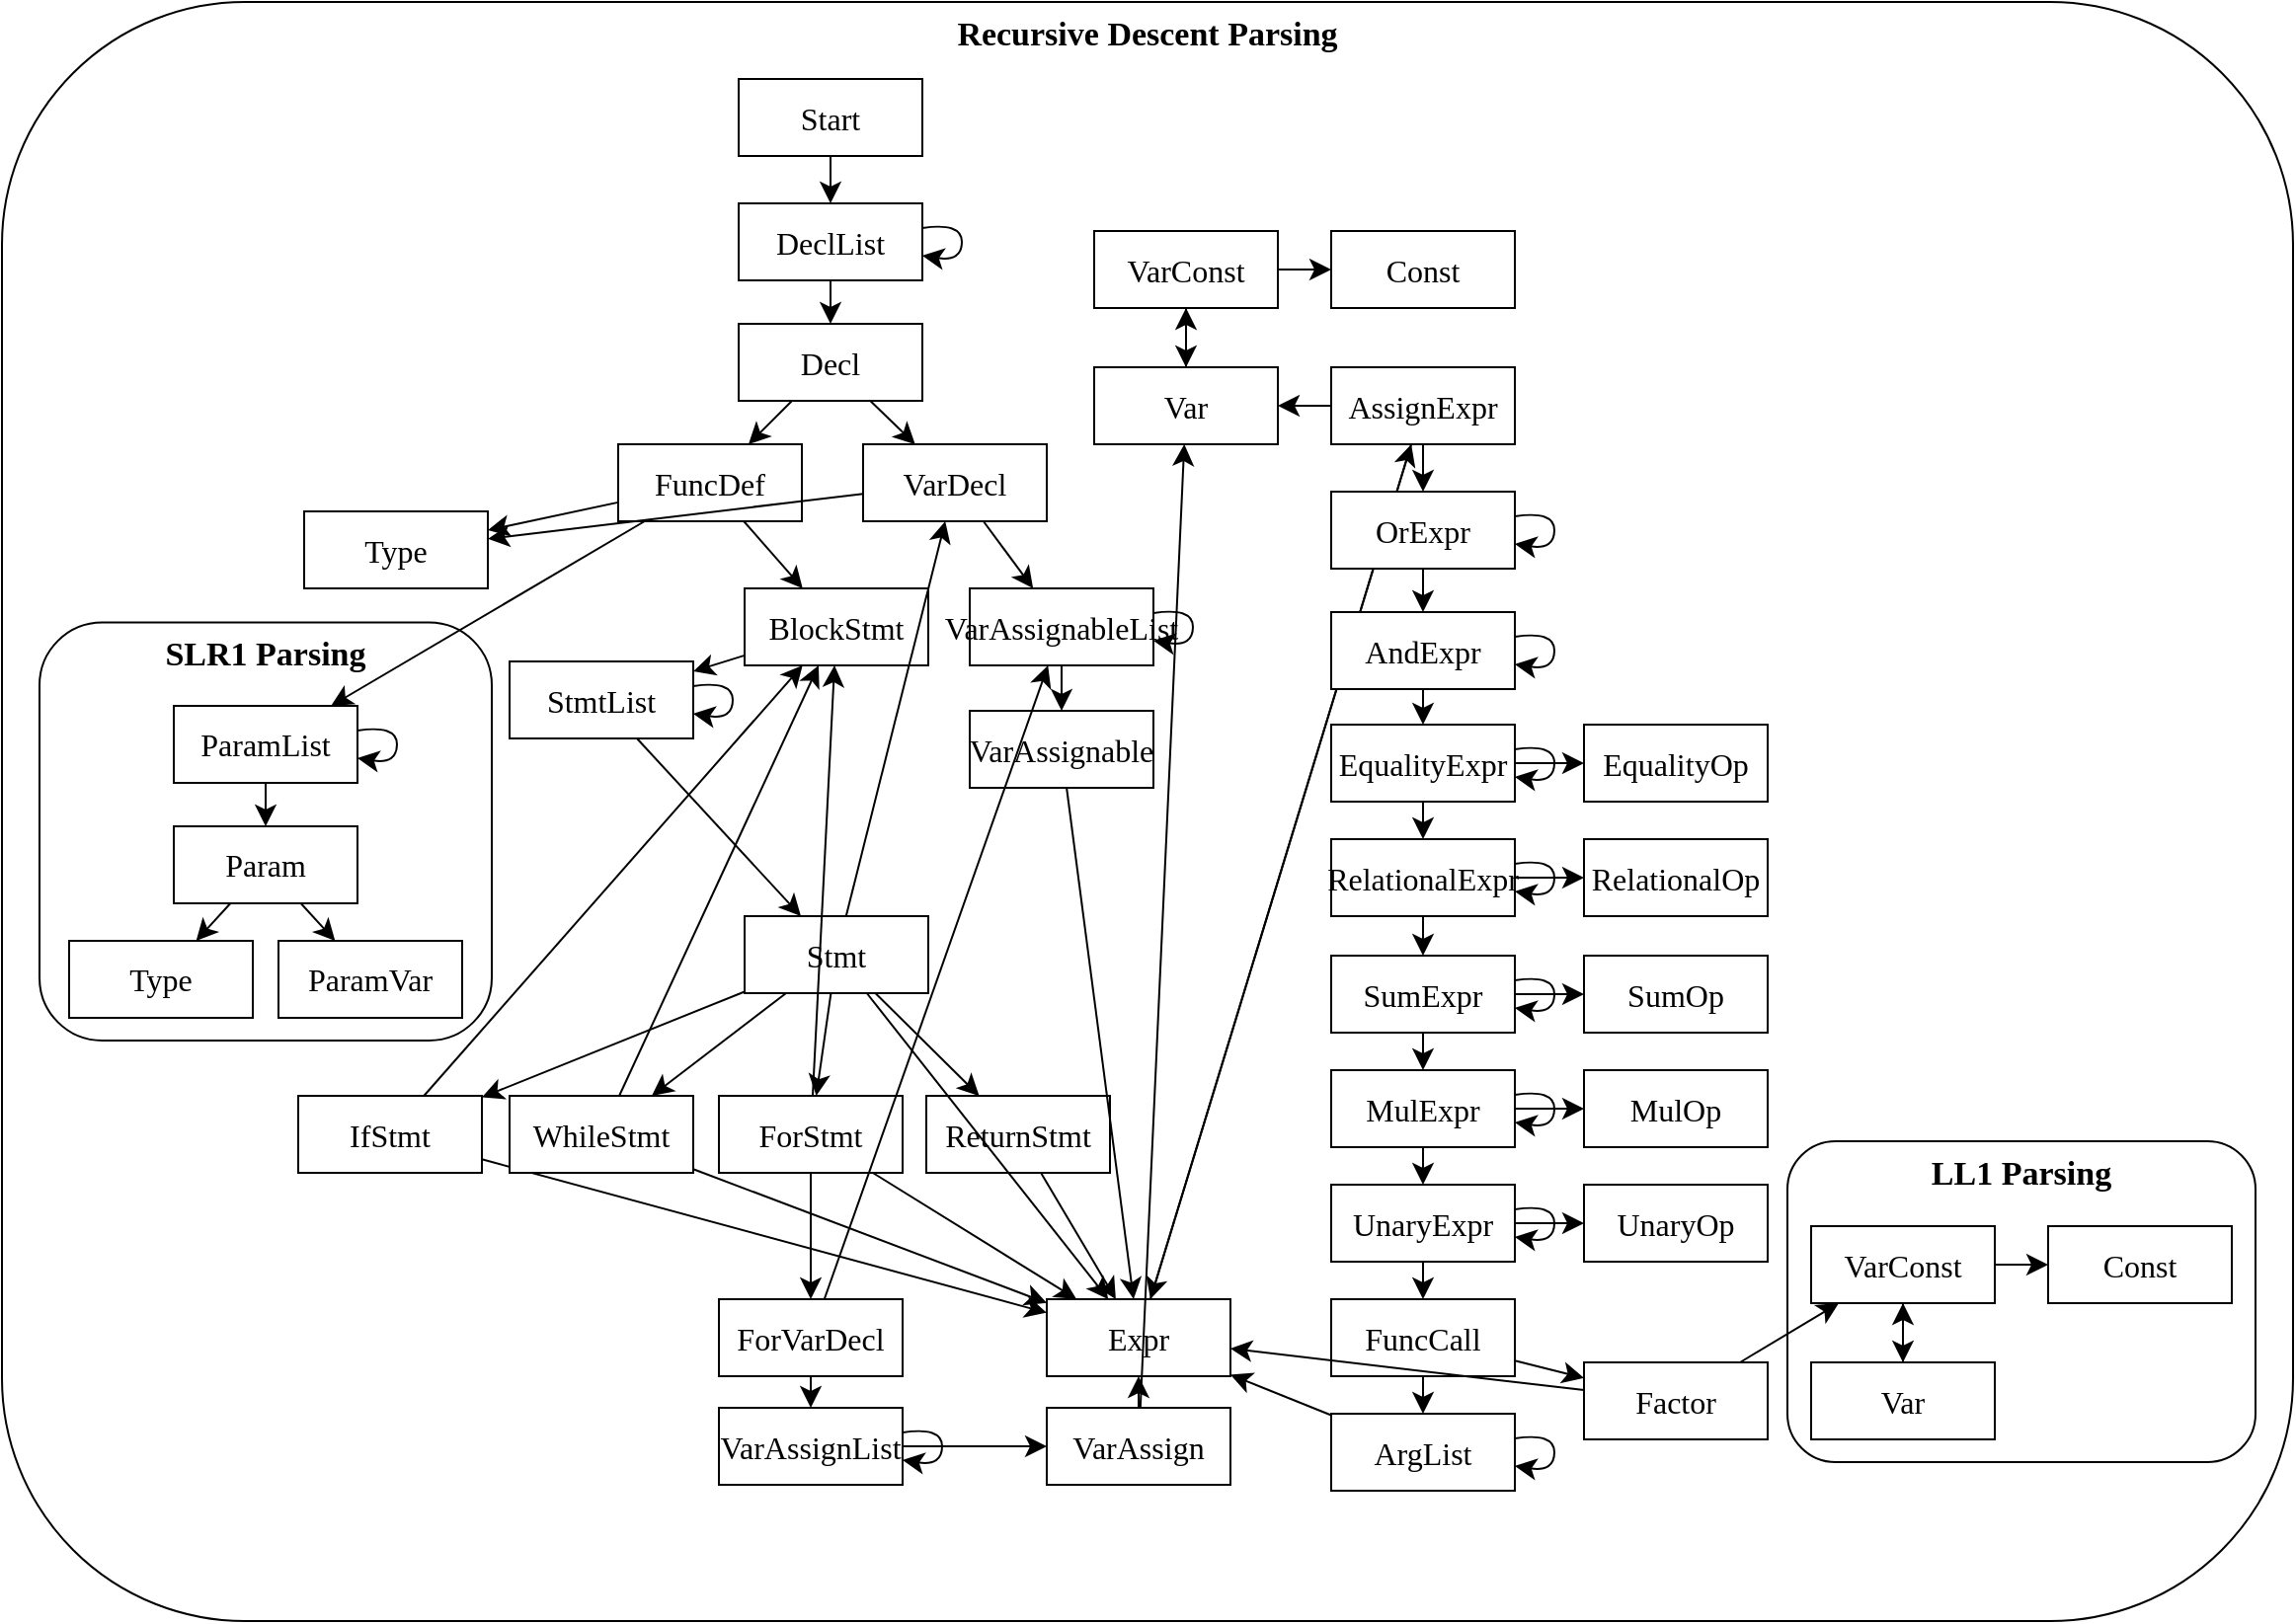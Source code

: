 <mxfile version="24.6.4" type="device">
  <diagram name="Page-1" id="r8ONKWHkrtWNc4QlR6nH">
    <mxGraphModel dx="1558" dy="1491" grid="0" gridSize="10" guides="1" tooltips="1" connect="1" arrows="1" fold="1" page="0" pageScale="1" pageWidth="850" pageHeight="1100" math="0" shadow="0">
      <root>
        <mxCell id="0" />
        <mxCell id="1" parent="0" />
        <mxCell id="w5l_E4ofcmc2DZOHcwnd-117" value="Recursive Descent Parsing" style="rounded=1;whiteSpace=wrap;html=1;fillColor=none;fontFamily=Garamond;verticalAlign=top;fontSize=17;fontStyle=1" parent="1" vertex="1">
          <mxGeometry x="-8" y="221" width="1160" height="820" as="geometry" />
        </mxCell>
        <mxCell id="w5l_E4ofcmc2DZOHcwnd-115" value="SLR1 Parsing" style="rounded=1;whiteSpace=wrap;html=1;fillColor=none;fontFamily=Garamond;verticalAlign=top;fontSize=17;fontStyle=1" parent="1" vertex="1">
          <mxGeometry x="11" y="535.25" width="229" height="211.75" as="geometry" />
        </mxCell>
        <mxCell id="w5l_E4ofcmc2DZOHcwnd-114" value="LL1 Parsing" style="rounded=1;whiteSpace=wrap;html=1;fillColor=none;fontFamily=Garamond;verticalAlign=top;fontSize=17;fontStyle=1" parent="1" vertex="1">
          <mxGeometry x="896" y="798" width="237" height="162.5" as="geometry" />
        </mxCell>
        <mxCell id="w5l_E4ofcmc2DZOHcwnd-4" style="edgeStyle=none;curved=1;rounded=0;orthogonalLoop=1;jettySize=auto;html=1;fontSize=12;startSize=8;endSize=8;" parent="1" source="w5l_E4ofcmc2DZOHcwnd-1" target="w5l_E4ofcmc2DZOHcwnd-2" edge="1">
          <mxGeometry relative="1" as="geometry" />
        </mxCell>
        <mxCell id="w5l_E4ofcmc2DZOHcwnd-1" value="Start" style="rounded=0;whiteSpace=wrap;html=1;fontFamily=Garamond;fontSize=16;" parent="1" vertex="1">
          <mxGeometry x="365" y="260" width="93" height="39" as="geometry" />
        </mxCell>
        <mxCell id="w5l_E4ofcmc2DZOHcwnd-5" style="edgeStyle=none;curved=1;rounded=0;orthogonalLoop=1;jettySize=auto;html=1;fontSize=12;startSize=8;endSize=8;" parent="1" source="w5l_E4ofcmc2DZOHcwnd-2" target="w5l_E4ofcmc2DZOHcwnd-3" edge="1">
          <mxGeometry relative="1" as="geometry" />
        </mxCell>
        <mxCell id="w5l_E4ofcmc2DZOHcwnd-2" value="DeclList" style="rounded=0;whiteSpace=wrap;html=1;fontFamily=Garamond;fontSize=16;" parent="1" vertex="1">
          <mxGeometry x="365" y="323" width="93" height="39" as="geometry" />
        </mxCell>
        <mxCell id="w5l_E4ofcmc2DZOHcwnd-9" style="edgeStyle=none;curved=1;rounded=0;orthogonalLoop=1;jettySize=auto;html=1;fontSize=12;startSize=8;endSize=8;" parent="1" source="w5l_E4ofcmc2DZOHcwnd-3" target="w5l_E4ofcmc2DZOHcwnd-7" edge="1">
          <mxGeometry relative="1" as="geometry" />
        </mxCell>
        <mxCell id="w5l_E4ofcmc2DZOHcwnd-10" style="edgeStyle=none;curved=1;rounded=0;orthogonalLoop=1;jettySize=auto;html=1;fontSize=12;startSize=8;endSize=8;" parent="1" source="w5l_E4ofcmc2DZOHcwnd-3" target="w5l_E4ofcmc2DZOHcwnd-8" edge="1">
          <mxGeometry relative="1" as="geometry" />
        </mxCell>
        <mxCell id="w5l_E4ofcmc2DZOHcwnd-3" value="Decl" style="rounded=0;whiteSpace=wrap;html=1;fontFamily=Garamond;fontSize=16;" parent="1" vertex="1">
          <mxGeometry x="365" y="384" width="93" height="39" as="geometry" />
        </mxCell>
        <mxCell id="w5l_E4ofcmc2DZOHcwnd-6" style="edgeStyle=none;curved=1;rounded=0;orthogonalLoop=1;jettySize=auto;html=1;fontSize=12;startSize=8;endSize=8;" parent="1" source="w5l_E4ofcmc2DZOHcwnd-2" target="w5l_E4ofcmc2DZOHcwnd-2" edge="1">
          <mxGeometry relative="1" as="geometry" />
        </mxCell>
        <mxCell id="w5l_E4ofcmc2DZOHcwnd-13" style="edgeStyle=none;curved=1;rounded=0;orthogonalLoop=1;jettySize=auto;html=1;fontSize=12;startSize=8;endSize=8;" parent="1" source="w5l_E4ofcmc2DZOHcwnd-7" target="w5l_E4ofcmc2DZOHcwnd-11" edge="1">
          <mxGeometry relative="1" as="geometry" />
        </mxCell>
        <mxCell id="w5l_E4ofcmc2DZOHcwnd-14" style="edgeStyle=none;curved=1;rounded=0;orthogonalLoop=1;jettySize=auto;html=1;fontSize=12;startSize=8;endSize=8;" parent="1" source="w5l_E4ofcmc2DZOHcwnd-7" target="w5l_E4ofcmc2DZOHcwnd-12" edge="1">
          <mxGeometry relative="1" as="geometry" />
        </mxCell>
        <mxCell id="w5l_E4ofcmc2DZOHcwnd-17" style="edgeStyle=none;curved=1;rounded=0;orthogonalLoop=1;jettySize=auto;html=1;fontSize=12;startSize=8;endSize=8;" parent="1" source="w5l_E4ofcmc2DZOHcwnd-7" target="w5l_E4ofcmc2DZOHcwnd-16" edge="1">
          <mxGeometry relative="1" as="geometry" />
        </mxCell>
        <mxCell id="w5l_E4ofcmc2DZOHcwnd-7" value="FuncDef" style="rounded=0;whiteSpace=wrap;html=1;fontFamily=Garamond;fontSize=16;" parent="1" vertex="1">
          <mxGeometry x="304" y="445" width="93" height="39" as="geometry" />
        </mxCell>
        <mxCell id="w5l_E4ofcmc2DZOHcwnd-28" style="edgeStyle=none;curved=1;rounded=0;orthogonalLoop=1;jettySize=auto;html=1;fontSize=12;startSize=8;endSize=8;" parent="1" source="w5l_E4ofcmc2DZOHcwnd-8" target="w5l_E4ofcmc2DZOHcwnd-11" edge="1">
          <mxGeometry relative="1" as="geometry" />
        </mxCell>
        <mxCell id="w5l_E4ofcmc2DZOHcwnd-30" style="edgeStyle=none;curved=1;rounded=0;orthogonalLoop=1;jettySize=auto;html=1;fontSize=12;startSize=8;endSize=8;" parent="1" source="w5l_E4ofcmc2DZOHcwnd-8" target="w5l_E4ofcmc2DZOHcwnd-29" edge="1">
          <mxGeometry relative="1" as="geometry" />
        </mxCell>
        <mxCell id="w5l_E4ofcmc2DZOHcwnd-8" value="VarDecl" style="rounded=0;whiteSpace=wrap;html=1;fontFamily=Garamond;fontSize=16;" parent="1" vertex="1">
          <mxGeometry x="428" y="445" width="93" height="39" as="geometry" />
        </mxCell>
        <mxCell id="w5l_E4ofcmc2DZOHcwnd-11" value="Type" style="rounded=0;whiteSpace=wrap;html=1;fontFamily=Garamond;fontSize=16;" parent="1" vertex="1">
          <mxGeometry x="145" y="479" width="93" height="39" as="geometry" />
        </mxCell>
        <mxCell id="w5l_E4ofcmc2DZOHcwnd-19" style="edgeStyle=none;curved=1;rounded=0;orthogonalLoop=1;jettySize=auto;html=1;fontSize=12;startSize=8;endSize=8;" parent="1" source="w5l_E4ofcmc2DZOHcwnd-12" target="w5l_E4ofcmc2DZOHcwnd-18" edge="1">
          <mxGeometry relative="1" as="geometry" />
        </mxCell>
        <mxCell id="w5l_E4ofcmc2DZOHcwnd-12" value="ParamList" style="rounded=0;whiteSpace=wrap;html=1;fontFamily=Garamond;fontSize=16;" parent="1" vertex="1">
          <mxGeometry x="79" y="577.5" width="93" height="39" as="geometry" />
        </mxCell>
        <mxCell id="w5l_E4ofcmc2DZOHcwnd-40" style="edgeStyle=none;curved=1;rounded=0;orthogonalLoop=1;jettySize=auto;html=1;fontSize=12;startSize=8;endSize=8;" parent="1" source="z7LC40X9M9epFMVXc8ku-1" target="w5l_E4ofcmc2DZOHcwnd-39" edge="1">
          <mxGeometry relative="1" as="geometry" />
        </mxCell>
        <mxCell id="w5l_E4ofcmc2DZOHcwnd-16" value="BlockStmt" style="rounded=0;whiteSpace=wrap;html=1;fontFamily=Garamond;fontSize=16;" parent="1" vertex="1">
          <mxGeometry x="368" y="518" width="93" height="39" as="geometry" />
        </mxCell>
        <mxCell id="w5l_E4ofcmc2DZOHcwnd-25" style="edgeStyle=none;curved=1;rounded=0;orthogonalLoop=1;jettySize=auto;html=1;fontSize=12;startSize=8;endSize=8;" parent="1" source="w5l_E4ofcmc2DZOHcwnd-18" target="w5l_E4ofcmc2DZOHcwnd-24" edge="1">
          <mxGeometry relative="1" as="geometry" />
        </mxCell>
        <mxCell id="w5l_E4ofcmc2DZOHcwnd-27" style="edgeStyle=none;curved=1;rounded=0;orthogonalLoop=1;jettySize=auto;html=1;fontSize=12;startSize=8;endSize=8;" parent="1" source="w5l_E4ofcmc2DZOHcwnd-18" target="w5l_E4ofcmc2DZOHcwnd-21" edge="1">
          <mxGeometry relative="1" as="geometry" />
        </mxCell>
        <mxCell id="w5l_E4ofcmc2DZOHcwnd-18" value="Param" style="rounded=0;whiteSpace=wrap;html=1;fontFamily=Garamond;fontSize=16;" parent="1" vertex="1">
          <mxGeometry x="79" y="638.5" width="93" height="39" as="geometry" />
        </mxCell>
        <mxCell id="w5l_E4ofcmc2DZOHcwnd-20" style="edgeStyle=none;curved=1;rounded=0;orthogonalLoop=1;jettySize=auto;html=1;fontSize=12;startSize=8;endSize=8;" parent="1" source="w5l_E4ofcmc2DZOHcwnd-12" target="w5l_E4ofcmc2DZOHcwnd-12" edge="1">
          <mxGeometry relative="1" as="geometry" />
        </mxCell>
        <mxCell id="w5l_E4ofcmc2DZOHcwnd-21" value="ParamVar" style="rounded=0;whiteSpace=wrap;html=1;fontFamily=Garamond;fontSize=16;" parent="1" vertex="1">
          <mxGeometry x="132" y="696.5" width="93" height="39" as="geometry" />
        </mxCell>
        <mxCell id="w5l_E4ofcmc2DZOHcwnd-24" value="Type" style="rounded=0;whiteSpace=wrap;html=1;fontFamily=Garamond;fontSize=16;" parent="1" vertex="1">
          <mxGeometry x="26" y="696.5" width="93" height="39" as="geometry" />
        </mxCell>
        <mxCell id="w5l_E4ofcmc2DZOHcwnd-32" style="edgeStyle=none;curved=1;rounded=0;orthogonalLoop=1;jettySize=auto;html=1;fontSize=12;startSize=8;endSize=8;" parent="1" source="w5l_E4ofcmc2DZOHcwnd-29" target="w5l_E4ofcmc2DZOHcwnd-31" edge="1">
          <mxGeometry relative="1" as="geometry" />
        </mxCell>
        <mxCell id="w5l_E4ofcmc2DZOHcwnd-29" value="VarAssignableList" style="rounded=0;whiteSpace=wrap;html=1;fontFamily=Garamond;fontSize=16;" parent="1" vertex="1">
          <mxGeometry x="482" y="518" width="93" height="39" as="geometry" />
        </mxCell>
        <mxCell id="w5l_E4ofcmc2DZOHcwnd-31" value="VarAssignable" style="rounded=0;whiteSpace=wrap;html=1;fontFamily=Garamond;fontSize=16;" parent="1" vertex="1">
          <mxGeometry x="482" y="580" width="93" height="39" as="geometry" />
        </mxCell>
        <mxCell id="w5l_E4ofcmc2DZOHcwnd-33" style="edgeStyle=none;curved=1;rounded=0;orthogonalLoop=1;jettySize=auto;html=1;fontSize=12;startSize=8;endSize=8;" parent="1" source="w5l_E4ofcmc2DZOHcwnd-29" target="w5l_E4ofcmc2DZOHcwnd-29" edge="1">
          <mxGeometry relative="1" as="geometry" />
        </mxCell>
        <mxCell id="w5l_E4ofcmc2DZOHcwnd-50" style="edgeStyle=none;curved=1;rounded=0;orthogonalLoop=1;jettySize=auto;html=1;fontSize=12;startSize=8;endSize=8;" parent="1" source="w5l_E4ofcmc2DZOHcwnd-39" target="w5l_E4ofcmc2DZOHcwnd-43" edge="1">
          <mxGeometry relative="1" as="geometry" />
        </mxCell>
        <mxCell id="w5l_E4ofcmc2DZOHcwnd-51" style="edgeStyle=none;curved=1;rounded=0;orthogonalLoop=1;jettySize=auto;html=1;fontSize=12;startSize=8;endSize=8;" parent="1" source="w5l_E4ofcmc2DZOHcwnd-39" target="w5l_E4ofcmc2DZOHcwnd-44" edge="1">
          <mxGeometry relative="1" as="geometry" />
        </mxCell>
        <mxCell id="w5l_E4ofcmc2DZOHcwnd-52" style="edgeStyle=none;curved=1;rounded=0;orthogonalLoop=1;jettySize=auto;html=1;fontSize=12;startSize=8;endSize=8;" parent="1" source="w5l_E4ofcmc2DZOHcwnd-39" target="w5l_E4ofcmc2DZOHcwnd-45" edge="1">
          <mxGeometry relative="1" as="geometry" />
        </mxCell>
        <mxCell id="w5l_E4ofcmc2DZOHcwnd-54" style="edgeStyle=none;curved=1;rounded=0;orthogonalLoop=1;jettySize=auto;html=1;fontSize=12;startSize=8;endSize=8;" parent="1" source="w5l_E4ofcmc2DZOHcwnd-39" target="w5l_E4ofcmc2DZOHcwnd-47" edge="1">
          <mxGeometry relative="1" as="geometry" />
        </mxCell>
        <mxCell id="w5l_E4ofcmc2DZOHcwnd-39" value="Stmt" style="rounded=0;whiteSpace=wrap;html=1;fontFamily=Garamond;fontSize=16;" parent="1" vertex="1">
          <mxGeometry x="368" y="684" width="93" height="39" as="geometry" />
        </mxCell>
        <mxCell id="w5l_E4ofcmc2DZOHcwnd-64" style="edgeStyle=none;curved=1;rounded=0;orthogonalLoop=1;jettySize=auto;html=1;fontSize=12;startSize=8;endSize=8;" parent="1" source="w5l_E4ofcmc2DZOHcwnd-43" target="w5l_E4ofcmc2DZOHcwnd-16" edge="1">
          <mxGeometry relative="1" as="geometry" />
        </mxCell>
        <mxCell id="w5l_E4ofcmc2DZOHcwnd-65" style="edgeStyle=none;curved=1;rounded=0;orthogonalLoop=1;jettySize=auto;html=1;fontSize=12;startSize=8;endSize=8;" parent="1" source="w5l_E4ofcmc2DZOHcwnd-43" target="w5l_E4ofcmc2DZOHcwnd-48" edge="1">
          <mxGeometry relative="1" as="geometry" />
        </mxCell>
        <mxCell id="w5l_E4ofcmc2DZOHcwnd-43" value="IfStmt" style="rounded=0;whiteSpace=wrap;html=1;fontFamily=Garamond;fontSize=16;" parent="1" vertex="1">
          <mxGeometry x="142" y="775" width="93" height="39" as="geometry" />
        </mxCell>
        <mxCell id="w5l_E4ofcmc2DZOHcwnd-61" style="edgeStyle=none;curved=1;rounded=0;orthogonalLoop=1;jettySize=auto;html=1;fontSize=12;startSize=8;endSize=8;" parent="1" source="w5l_E4ofcmc2DZOHcwnd-44" target="w5l_E4ofcmc2DZOHcwnd-48" edge="1">
          <mxGeometry relative="1" as="geometry" />
        </mxCell>
        <mxCell id="w5l_E4ofcmc2DZOHcwnd-44" value="WhileStmt" style="rounded=0;whiteSpace=wrap;html=1;fontFamily=Garamond;fontSize=16;" parent="1" vertex="1">
          <mxGeometry x="249" y="775" width="93" height="39" as="geometry" />
        </mxCell>
        <mxCell id="w5l_E4ofcmc2DZOHcwnd-58" style="edgeStyle=none;curved=1;rounded=0;orthogonalLoop=1;jettySize=auto;html=1;fontSize=12;startSize=8;endSize=8;" parent="1" source="w5l_E4ofcmc2DZOHcwnd-45" target="w5l_E4ofcmc2DZOHcwnd-56" edge="1">
          <mxGeometry relative="1" as="geometry" />
        </mxCell>
        <mxCell id="w5l_E4ofcmc2DZOHcwnd-59" style="edgeStyle=none;curved=1;rounded=0;orthogonalLoop=1;jettySize=auto;html=1;fontSize=12;startSize=8;endSize=8;" parent="1" source="w5l_E4ofcmc2DZOHcwnd-45" target="w5l_E4ofcmc2DZOHcwnd-48" edge="1">
          <mxGeometry relative="1" as="geometry" />
        </mxCell>
        <mxCell id="w5l_E4ofcmc2DZOHcwnd-45" value="ForStmt" style="rounded=0;whiteSpace=wrap;html=1;fontFamily=Garamond;fontSize=16;" parent="1" vertex="1">
          <mxGeometry x="355" y="775" width="93" height="39" as="geometry" />
        </mxCell>
        <mxCell id="w5l_E4ofcmc2DZOHcwnd-55" style="edgeStyle=none;curved=1;rounded=0;orthogonalLoop=1;jettySize=auto;html=1;fontSize=12;startSize=8;endSize=8;" parent="1" source="w5l_E4ofcmc2DZOHcwnd-47" target="w5l_E4ofcmc2DZOHcwnd-48" edge="1">
          <mxGeometry relative="1" as="geometry" />
        </mxCell>
        <mxCell id="w5l_E4ofcmc2DZOHcwnd-47" value="ReturnStmt" style="rounded=0;whiteSpace=wrap;html=1;fontFamily=Garamond;fontSize=16;" parent="1" vertex="1">
          <mxGeometry x="460" y="775" width="93" height="39" as="geometry" />
        </mxCell>
        <mxCell id="w5l_E4ofcmc2DZOHcwnd-67" style="edgeStyle=none;curved=1;rounded=0;orthogonalLoop=1;jettySize=auto;html=1;fontSize=12;startSize=8;endSize=8;" parent="1" source="w5l_E4ofcmc2DZOHcwnd-48" target="w5l_E4ofcmc2DZOHcwnd-66" edge="1">
          <mxGeometry relative="1" as="geometry" />
        </mxCell>
        <mxCell id="w5l_E4ofcmc2DZOHcwnd-48" value="Expr" style="rounded=0;whiteSpace=wrap;html=1;fontFamily=Garamond;fontSize=16;" parent="1" vertex="1">
          <mxGeometry x="521" y="878" width="93" height="39" as="geometry" />
        </mxCell>
        <mxCell id="w5l_E4ofcmc2DZOHcwnd-60" style="edgeStyle=none;curved=1;rounded=0;orthogonalLoop=1;jettySize=auto;html=1;fontSize=12;startSize=8;endSize=8;" parent="1" source="w5l_E4ofcmc2DZOHcwnd-56" target="w5l_E4ofcmc2DZOHcwnd-29" edge="1">
          <mxGeometry relative="1" as="geometry" />
        </mxCell>
        <mxCell id="OZZTJIpCMqDyPiSvdLln-5" style="edgeStyle=none;curved=1;rounded=0;orthogonalLoop=1;jettySize=auto;html=1;fontSize=12;startSize=8;endSize=8;" parent="1" source="w5l_E4ofcmc2DZOHcwnd-56" target="OZZTJIpCMqDyPiSvdLln-4" edge="1">
          <mxGeometry relative="1" as="geometry" />
        </mxCell>
        <mxCell id="w5l_E4ofcmc2DZOHcwnd-56" value="ForVarDecl" style="rounded=0;whiteSpace=wrap;html=1;fontFamily=Garamond;fontSize=16;" parent="1" vertex="1">
          <mxGeometry x="355" y="878" width="93" height="39" as="geometry" />
        </mxCell>
        <mxCell id="w5l_E4ofcmc2DZOHcwnd-69" style="edgeStyle=none;curved=1;rounded=0;orthogonalLoop=1;jettySize=auto;html=1;fontSize=12;startSize=8;endSize=8;" parent="1" source="w5l_E4ofcmc2DZOHcwnd-66" target="w5l_E4ofcmc2DZOHcwnd-48" edge="1">
          <mxGeometry relative="1" as="geometry" />
        </mxCell>
        <mxCell id="w5l_E4ofcmc2DZOHcwnd-72" style="edgeStyle=none;curved=1;rounded=0;orthogonalLoop=1;jettySize=auto;html=1;fontSize=12;startSize=8;endSize=8;" parent="1" source="w5l_E4ofcmc2DZOHcwnd-66" target="w5l_E4ofcmc2DZOHcwnd-71" edge="1">
          <mxGeometry relative="1" as="geometry" />
        </mxCell>
        <mxCell id="OZZTJIpCMqDyPiSvdLln-3" style="edgeStyle=none;curved=1;rounded=0;orthogonalLoop=1;jettySize=auto;html=1;fontSize=12;startSize=8;endSize=8;" parent="1" source="w5l_E4ofcmc2DZOHcwnd-66" target="OZZTJIpCMqDyPiSvdLln-2" edge="1">
          <mxGeometry relative="1" as="geometry" />
        </mxCell>
        <mxCell id="w5l_E4ofcmc2DZOHcwnd-66" value="AssignExpr" style="rounded=0;whiteSpace=wrap;html=1;fontFamily=Garamond;fontSize=16;" parent="1" vertex="1">
          <mxGeometry x="665" y="406" width="93" height="39" as="geometry" />
        </mxCell>
        <mxCell id="w5l_E4ofcmc2DZOHcwnd-75" style="edgeStyle=none;curved=1;rounded=0;orthogonalLoop=1;jettySize=auto;html=1;fontSize=12;startSize=8;endSize=8;" parent="1" source="w5l_E4ofcmc2DZOHcwnd-71" target="w5l_E4ofcmc2DZOHcwnd-74" edge="1">
          <mxGeometry relative="1" as="geometry" />
        </mxCell>
        <mxCell id="w5l_E4ofcmc2DZOHcwnd-71" value="OrExpr" style="rounded=0;whiteSpace=wrap;html=1;fontFamily=Garamond;fontSize=16;" parent="1" vertex="1">
          <mxGeometry x="665" y="469" width="93" height="39" as="geometry" />
        </mxCell>
        <mxCell id="w5l_E4ofcmc2DZOHcwnd-73" style="edgeStyle=none;curved=1;rounded=0;orthogonalLoop=1;jettySize=auto;html=1;fontSize=12;startSize=8;endSize=8;" parent="1" source="w5l_E4ofcmc2DZOHcwnd-71" target="w5l_E4ofcmc2DZOHcwnd-71" edge="1">
          <mxGeometry relative="1" as="geometry" />
        </mxCell>
        <mxCell id="w5l_E4ofcmc2DZOHcwnd-79" style="edgeStyle=none;curved=1;rounded=0;orthogonalLoop=1;jettySize=auto;html=1;fontSize=12;startSize=8;endSize=8;" parent="1" source="w5l_E4ofcmc2DZOHcwnd-74" target="w5l_E4ofcmc2DZOHcwnd-77" edge="1">
          <mxGeometry relative="1" as="geometry" />
        </mxCell>
        <mxCell id="w5l_E4ofcmc2DZOHcwnd-74" value="AndExpr" style="rounded=0;whiteSpace=wrap;html=1;fontFamily=Garamond;fontSize=16;" parent="1" vertex="1">
          <mxGeometry x="665" y="530" width="93" height="39" as="geometry" />
        </mxCell>
        <mxCell id="w5l_E4ofcmc2DZOHcwnd-76" style="edgeStyle=none;curved=1;rounded=0;orthogonalLoop=1;jettySize=auto;html=1;fontSize=12;startSize=8;endSize=8;" parent="1" source="w5l_E4ofcmc2DZOHcwnd-74" target="w5l_E4ofcmc2DZOHcwnd-74" edge="1">
          <mxGeometry relative="1" as="geometry" />
        </mxCell>
        <mxCell id="w5l_E4ofcmc2DZOHcwnd-82" style="edgeStyle=none;curved=1;rounded=0;orthogonalLoop=1;jettySize=auto;html=1;fontSize=12;startSize=8;endSize=8;" parent="1" source="w5l_E4ofcmc2DZOHcwnd-77" target="w5l_E4ofcmc2DZOHcwnd-80" edge="1">
          <mxGeometry relative="1" as="geometry" />
        </mxCell>
        <mxCell id="z7LC40X9M9epFMVXc8ku-12" style="edgeStyle=none;curved=1;rounded=0;orthogonalLoop=1;jettySize=auto;html=1;fontSize=12;startSize=8;endSize=8;" edge="1" parent="1" source="w5l_E4ofcmc2DZOHcwnd-77" target="z7LC40X9M9epFMVXc8ku-11">
          <mxGeometry relative="1" as="geometry" />
        </mxCell>
        <mxCell id="w5l_E4ofcmc2DZOHcwnd-77" value="EqualityExpr" style="rounded=0;whiteSpace=wrap;html=1;fontFamily=Garamond;fontSize=16;" parent="1" vertex="1">
          <mxGeometry x="665" y="587" width="93" height="39" as="geometry" />
        </mxCell>
        <mxCell id="w5l_E4ofcmc2DZOHcwnd-78" style="edgeStyle=none;curved=1;rounded=0;orthogonalLoop=1;jettySize=auto;html=1;fontSize=12;startSize=8;endSize=8;" parent="1" source="w5l_E4ofcmc2DZOHcwnd-77" target="w5l_E4ofcmc2DZOHcwnd-77" edge="1">
          <mxGeometry relative="1" as="geometry" />
        </mxCell>
        <mxCell id="w5l_E4ofcmc2DZOHcwnd-84" style="edgeStyle=none;curved=1;rounded=0;orthogonalLoop=1;jettySize=auto;html=1;fontSize=12;startSize=8;endSize=8;" parent="1" source="w5l_E4ofcmc2DZOHcwnd-80" target="w5l_E4ofcmc2DZOHcwnd-83" edge="1">
          <mxGeometry relative="1" as="geometry" />
        </mxCell>
        <mxCell id="z7LC40X9M9epFMVXc8ku-13" style="edgeStyle=none;curved=1;rounded=0;orthogonalLoop=1;jettySize=auto;html=1;fontSize=12;startSize=8;endSize=8;" edge="1" parent="1" source="w5l_E4ofcmc2DZOHcwnd-80" target="z7LC40X9M9epFMVXc8ku-10">
          <mxGeometry relative="1" as="geometry" />
        </mxCell>
        <mxCell id="w5l_E4ofcmc2DZOHcwnd-80" value="RelationalExpr" style="rounded=0;whiteSpace=wrap;html=1;fontFamily=Garamond;fontSize=16;" parent="1" vertex="1">
          <mxGeometry x="665" y="645" width="93" height="39" as="geometry" />
        </mxCell>
        <mxCell id="w5l_E4ofcmc2DZOHcwnd-81" style="edgeStyle=none;curved=1;rounded=0;orthogonalLoop=1;jettySize=auto;html=1;fontSize=12;startSize=8;endSize=8;" parent="1" source="w5l_E4ofcmc2DZOHcwnd-80" target="w5l_E4ofcmc2DZOHcwnd-80" edge="1">
          <mxGeometry relative="1" as="geometry" />
        </mxCell>
        <mxCell id="w5l_E4ofcmc2DZOHcwnd-88" style="edgeStyle=none;curved=1;rounded=0;orthogonalLoop=1;jettySize=auto;html=1;fontSize=12;startSize=8;endSize=8;" parent="1" source="w5l_E4ofcmc2DZOHcwnd-83" target="w5l_E4ofcmc2DZOHcwnd-86" edge="1">
          <mxGeometry relative="1" as="geometry" />
        </mxCell>
        <mxCell id="z7LC40X9M9epFMVXc8ku-14" style="edgeStyle=none;curved=1;rounded=0;orthogonalLoop=1;jettySize=auto;html=1;fontSize=12;startSize=8;endSize=8;" edge="1" parent="1" source="w5l_E4ofcmc2DZOHcwnd-83" target="z7LC40X9M9epFMVXc8ku-9">
          <mxGeometry relative="1" as="geometry" />
        </mxCell>
        <mxCell id="w5l_E4ofcmc2DZOHcwnd-83" value="SumExpr" style="rounded=0;whiteSpace=wrap;html=1;fontFamily=Garamond;fontSize=16;" parent="1" vertex="1">
          <mxGeometry x="665" y="704" width="93" height="39" as="geometry" />
        </mxCell>
        <mxCell id="w5l_E4ofcmc2DZOHcwnd-85" style="edgeStyle=none;curved=1;rounded=0;orthogonalLoop=1;jettySize=auto;html=1;fontSize=12;startSize=8;endSize=8;" parent="1" source="w5l_E4ofcmc2DZOHcwnd-83" target="w5l_E4ofcmc2DZOHcwnd-83" edge="1">
          <mxGeometry relative="1" as="geometry" />
        </mxCell>
        <mxCell id="w5l_E4ofcmc2DZOHcwnd-91" style="edgeStyle=none;curved=1;rounded=0;orthogonalLoop=1;jettySize=auto;html=1;fontSize=12;startSize=8;endSize=8;" parent="1" source="w5l_E4ofcmc2DZOHcwnd-86" target="w5l_E4ofcmc2DZOHcwnd-89" edge="1">
          <mxGeometry relative="1" as="geometry" />
        </mxCell>
        <mxCell id="z7LC40X9M9epFMVXc8ku-15" style="edgeStyle=none;curved=1;rounded=0;orthogonalLoop=1;jettySize=auto;html=1;fontSize=12;startSize=8;endSize=8;" edge="1" parent="1" source="w5l_E4ofcmc2DZOHcwnd-86" target="z7LC40X9M9epFMVXc8ku-8">
          <mxGeometry relative="1" as="geometry" />
        </mxCell>
        <mxCell id="w5l_E4ofcmc2DZOHcwnd-86" value="MulExpr" style="rounded=0;whiteSpace=wrap;html=1;fontFamily=Garamond;fontSize=16;" parent="1" vertex="1">
          <mxGeometry x="665" y="762" width="93" height="39" as="geometry" />
        </mxCell>
        <mxCell id="w5l_E4ofcmc2DZOHcwnd-87" style="edgeStyle=none;curved=1;rounded=0;orthogonalLoop=1;jettySize=auto;html=1;fontSize=12;startSize=8;endSize=8;" parent="1" source="w5l_E4ofcmc2DZOHcwnd-86" target="w5l_E4ofcmc2DZOHcwnd-86" edge="1">
          <mxGeometry relative="1" as="geometry" />
        </mxCell>
        <mxCell id="w5l_E4ofcmc2DZOHcwnd-102" style="edgeStyle=none;curved=1;rounded=0;orthogonalLoop=1;jettySize=auto;html=1;fontSize=12;startSize=8;endSize=8;" parent="1" source="w5l_E4ofcmc2DZOHcwnd-89" target="w5l_E4ofcmc2DZOHcwnd-92" edge="1">
          <mxGeometry relative="1" as="geometry" />
        </mxCell>
        <mxCell id="z7LC40X9M9epFMVXc8ku-16" style="edgeStyle=none;curved=1;rounded=0;orthogonalLoop=1;jettySize=auto;html=1;fontSize=12;startSize=8;endSize=8;" edge="1" parent="1" source="w5l_E4ofcmc2DZOHcwnd-89" target="z7LC40X9M9epFMVXc8ku-7">
          <mxGeometry relative="1" as="geometry" />
        </mxCell>
        <mxCell id="w5l_E4ofcmc2DZOHcwnd-89" value="UnaryExpr" style="rounded=0;whiteSpace=wrap;html=1;fontFamily=Garamond;fontSize=16;" parent="1" vertex="1">
          <mxGeometry x="665" y="820" width="93" height="39" as="geometry" />
        </mxCell>
        <mxCell id="w5l_E4ofcmc2DZOHcwnd-90" style="edgeStyle=none;curved=1;rounded=0;orthogonalLoop=1;jettySize=auto;html=1;fontSize=12;startSize=8;endSize=8;" parent="1" source="w5l_E4ofcmc2DZOHcwnd-89" target="w5l_E4ofcmc2DZOHcwnd-89" edge="1">
          <mxGeometry relative="1" as="geometry" />
        </mxCell>
        <mxCell id="w5l_E4ofcmc2DZOHcwnd-100" style="edgeStyle=none;curved=1;rounded=0;orthogonalLoop=1;jettySize=auto;html=1;fontSize=12;startSize=8;endSize=8;" parent="1" source="w5l_E4ofcmc2DZOHcwnd-92" target="w5l_E4ofcmc2DZOHcwnd-99" edge="1">
          <mxGeometry relative="1" as="geometry" />
        </mxCell>
        <mxCell id="w5l_E4ofcmc2DZOHcwnd-105" style="edgeStyle=none;curved=1;rounded=0;orthogonalLoop=1;jettySize=auto;html=1;fontSize=12;startSize=8;endSize=8;" parent="1" source="w5l_E4ofcmc2DZOHcwnd-92" target="w5l_E4ofcmc2DZOHcwnd-104" edge="1">
          <mxGeometry relative="1" as="geometry" />
        </mxCell>
        <mxCell id="w5l_E4ofcmc2DZOHcwnd-92" value="FuncCall" style="rounded=0;whiteSpace=wrap;html=1;fontFamily=Garamond;fontSize=16;" parent="1" vertex="1">
          <mxGeometry x="665" y="878" width="93" height="39" as="geometry" />
        </mxCell>
        <mxCell id="w5l_E4ofcmc2DZOHcwnd-103" style="edgeStyle=none;curved=1;rounded=0;orthogonalLoop=1;jettySize=auto;html=1;fontSize=12;startSize=8;endSize=8;" parent="1" source="w5l_E4ofcmc2DZOHcwnd-99" target="w5l_E4ofcmc2DZOHcwnd-48" edge="1">
          <mxGeometry relative="1" as="geometry" />
        </mxCell>
        <mxCell id="w5l_E4ofcmc2DZOHcwnd-99" value="ArgList" style="rounded=0;whiteSpace=wrap;html=1;fontFamily=Garamond;fontSize=16;" parent="1" vertex="1">
          <mxGeometry x="665" y="936" width="93" height="39" as="geometry" />
        </mxCell>
        <mxCell id="w5l_E4ofcmc2DZOHcwnd-101" style="edgeStyle=none;curved=1;rounded=0;orthogonalLoop=1;jettySize=auto;html=1;fontSize=12;startSize=8;endSize=8;" parent="1" source="w5l_E4ofcmc2DZOHcwnd-99" target="w5l_E4ofcmc2DZOHcwnd-99" edge="1">
          <mxGeometry relative="1" as="geometry" />
        </mxCell>
        <mxCell id="w5l_E4ofcmc2DZOHcwnd-106" style="edgeStyle=none;curved=1;rounded=0;orthogonalLoop=1;jettySize=auto;html=1;fontSize=12;startSize=8;endSize=8;" parent="1" source="w5l_E4ofcmc2DZOHcwnd-104" target="w5l_E4ofcmc2DZOHcwnd-48" edge="1">
          <mxGeometry relative="1" as="geometry" />
        </mxCell>
        <mxCell id="w5l_E4ofcmc2DZOHcwnd-108" style="edgeStyle=none;curved=1;rounded=0;orthogonalLoop=1;jettySize=auto;html=1;fontSize=12;startSize=8;endSize=8;" parent="1" source="w5l_E4ofcmc2DZOHcwnd-104" target="z7LC40X9M9epFMVXc8ku-23" edge="1">
          <mxGeometry relative="1" as="geometry">
            <mxPoint x="907" y="930.092" as="targetPoint" />
          </mxGeometry>
        </mxCell>
        <mxCell id="w5l_E4ofcmc2DZOHcwnd-104" value="Factor" style="rounded=0;whiteSpace=wrap;html=1;fontFamily=Garamond;fontSize=16;" parent="1" vertex="1">
          <mxGeometry x="793" y="910" width="93" height="39" as="geometry" />
        </mxCell>
        <mxCell id="OZZTJIpCMqDyPiSvdLln-10" style="edgeStyle=none;curved=1;rounded=0;orthogonalLoop=1;jettySize=auto;html=1;fontSize=12;startSize=8;endSize=8;" parent="1" source="OZZTJIpCMqDyPiSvdLln-2" target="OZZTJIpCMqDyPiSvdLln-8" edge="1">
          <mxGeometry relative="1" as="geometry" />
        </mxCell>
        <mxCell id="OZZTJIpCMqDyPiSvdLln-2" value="Var" style="rounded=0;whiteSpace=wrap;html=1;fontFamily=Garamond;fontSize=16;" parent="1" vertex="1">
          <mxGeometry x="545" y="406" width="93" height="39" as="geometry" />
        </mxCell>
        <mxCell id="OZZTJIpCMqDyPiSvdLln-7" style="edgeStyle=none;curved=1;rounded=0;orthogonalLoop=1;jettySize=auto;html=1;fontSize=12;startSize=8;endSize=8;" parent="1" source="OZZTJIpCMqDyPiSvdLln-4" target="OZZTJIpCMqDyPiSvdLln-6" edge="1">
          <mxGeometry relative="1" as="geometry" />
        </mxCell>
        <mxCell id="OZZTJIpCMqDyPiSvdLln-4" value="VarAssignList" style="rounded=0;whiteSpace=wrap;html=1;fontFamily=Garamond;fontSize=16;" parent="1" vertex="1">
          <mxGeometry x="355" y="933" width="93" height="39" as="geometry" />
        </mxCell>
        <mxCell id="z7LC40X9M9epFMVXc8ku-5" style="edgeStyle=none;curved=1;rounded=0;orthogonalLoop=1;jettySize=auto;html=1;fontSize=12;startSize=8;endSize=8;" edge="1" parent="1" source="OZZTJIpCMqDyPiSvdLln-6" target="w5l_E4ofcmc2DZOHcwnd-48">
          <mxGeometry relative="1" as="geometry" />
        </mxCell>
        <mxCell id="z7LC40X9M9epFMVXc8ku-6" style="edgeStyle=none;curved=1;rounded=0;orthogonalLoop=1;jettySize=auto;html=1;fontSize=12;startSize=8;endSize=8;" edge="1" parent="1" source="OZZTJIpCMqDyPiSvdLln-6" target="OZZTJIpCMqDyPiSvdLln-2">
          <mxGeometry relative="1" as="geometry" />
        </mxCell>
        <mxCell id="OZZTJIpCMqDyPiSvdLln-6" value="VarAssign" style="rounded=0;whiteSpace=wrap;html=1;fontFamily=Garamond;fontSize=16;" parent="1" vertex="1">
          <mxGeometry x="521" y="933" width="93" height="39" as="geometry" />
        </mxCell>
        <mxCell id="OZZTJIpCMqDyPiSvdLln-9" style="edgeStyle=none;curved=1;rounded=0;orthogonalLoop=1;jettySize=auto;html=1;fontSize=12;startSize=8;endSize=8;" parent="1" source="OZZTJIpCMqDyPiSvdLln-8" target="OZZTJIpCMqDyPiSvdLln-2" edge="1">
          <mxGeometry relative="1" as="geometry" />
        </mxCell>
        <mxCell id="OZZTJIpCMqDyPiSvdLln-12" style="edgeStyle=none;curved=1;rounded=0;orthogonalLoop=1;jettySize=auto;html=1;fontSize=12;startSize=8;endSize=8;" parent="1" source="OZZTJIpCMqDyPiSvdLln-8" target="OZZTJIpCMqDyPiSvdLln-11" edge="1">
          <mxGeometry relative="1" as="geometry" />
        </mxCell>
        <mxCell id="OZZTJIpCMqDyPiSvdLln-8" value="VarConst" style="rounded=0;whiteSpace=wrap;html=1;fontFamily=Garamond;fontSize=16;" parent="1" vertex="1">
          <mxGeometry x="545" y="337" width="93" height="39" as="geometry" />
        </mxCell>
        <mxCell id="OZZTJIpCMqDyPiSvdLln-11" value="Const" style="rounded=0;whiteSpace=wrap;html=1;fontFamily=Garamond;fontSize=16;" parent="1" vertex="1">
          <mxGeometry x="665" y="337" width="93" height="39" as="geometry" />
        </mxCell>
        <mxCell id="w5l_E4ofcmc2DZOHcwnd-37" style="edgeStyle=none;curved=1;rounded=0;orthogonalLoop=1;jettySize=auto;html=1;fontSize=12;startSize=8;endSize=8;" parent="1" source="w5l_E4ofcmc2DZOHcwnd-31" target="w5l_E4ofcmc2DZOHcwnd-48" edge="1">
          <mxGeometry relative="1" as="geometry">
            <mxPoint x="556" y="671" as="targetPoint" />
          </mxGeometry>
        </mxCell>
        <mxCell id="w5l_E4ofcmc2DZOHcwnd-53" style="edgeStyle=none;curved=1;rounded=0;orthogonalLoop=1;jettySize=auto;html=1;fontSize=12;startSize=8;endSize=8;" parent="1" source="w5l_E4ofcmc2DZOHcwnd-39" target="w5l_E4ofcmc2DZOHcwnd-48" edge="1">
          <mxGeometry relative="1" as="geometry" />
        </mxCell>
        <mxCell id="z7LC40X9M9epFMVXc8ku-2" value="" style="edgeStyle=none;curved=1;rounded=0;orthogonalLoop=1;jettySize=auto;html=1;fontSize=12;startSize=8;endSize=8;" edge="1" parent="1" source="w5l_E4ofcmc2DZOHcwnd-16" target="z7LC40X9M9epFMVXc8ku-1">
          <mxGeometry relative="1" as="geometry">
            <mxPoint x="415" y="557" as="sourcePoint" />
            <mxPoint x="415" y="684" as="targetPoint" />
          </mxGeometry>
        </mxCell>
        <mxCell id="z7LC40X9M9epFMVXc8ku-1" value="StmtList" style="rounded=0;whiteSpace=wrap;html=1;fontFamily=Garamond;fontSize=16;" vertex="1" parent="1">
          <mxGeometry x="249" y="555" width="93" height="39" as="geometry" />
        </mxCell>
        <mxCell id="w5l_E4ofcmc2DZOHcwnd-42" style="edgeStyle=none;curved=1;rounded=0;orthogonalLoop=1;jettySize=auto;html=1;fontSize=12;startSize=8;endSize=8;" parent="1" source="w5l_E4ofcmc2DZOHcwnd-39" target="w5l_E4ofcmc2DZOHcwnd-8" edge="1">
          <mxGeometry relative="1" as="geometry" />
        </mxCell>
        <mxCell id="w5l_E4ofcmc2DZOHcwnd-62" style="edgeStyle=none;curved=1;rounded=0;orthogonalLoop=1;jettySize=auto;html=1;fontSize=12;startSize=8;endSize=8;" parent="1" source="w5l_E4ofcmc2DZOHcwnd-44" target="w5l_E4ofcmc2DZOHcwnd-16" edge="1">
          <mxGeometry relative="1" as="geometry" />
        </mxCell>
        <mxCell id="w5l_E4ofcmc2DZOHcwnd-63" style="edgeStyle=none;curved=1;rounded=0;orthogonalLoop=1;jettySize=auto;html=1;fontSize=12;startSize=8;endSize=8;" parent="1" source="w5l_E4ofcmc2DZOHcwnd-45" target="w5l_E4ofcmc2DZOHcwnd-16" edge="1">
          <mxGeometry relative="1" as="geometry" />
        </mxCell>
        <mxCell id="z7LC40X9M9epFMVXc8ku-3" style="edgeStyle=none;curved=1;rounded=0;orthogonalLoop=1;jettySize=auto;html=1;fontSize=12;startSize=8;endSize=8;" edge="1" parent="1" source="z7LC40X9M9epFMVXc8ku-1" target="z7LC40X9M9epFMVXc8ku-1">
          <mxGeometry relative="1" as="geometry" />
        </mxCell>
        <mxCell id="z7LC40X9M9epFMVXc8ku-4" style="edgeStyle=none;curved=1;rounded=0;orthogonalLoop=1;jettySize=auto;html=1;fontSize=12;startSize=8;endSize=8;" edge="1" parent="1" source="OZZTJIpCMqDyPiSvdLln-4" target="OZZTJIpCMqDyPiSvdLln-4">
          <mxGeometry relative="1" as="geometry" />
        </mxCell>
        <mxCell id="z7LC40X9M9epFMVXc8ku-7" value="UnaryOp" style="rounded=0;whiteSpace=wrap;html=1;fontFamily=Garamond;fontSize=16;" vertex="1" parent="1">
          <mxGeometry x="793" y="820" width="93" height="39" as="geometry" />
        </mxCell>
        <mxCell id="z7LC40X9M9epFMVXc8ku-8" value="MulOp" style="rounded=0;whiteSpace=wrap;html=1;fontFamily=Garamond;fontSize=16;" vertex="1" parent="1">
          <mxGeometry x="793" y="762" width="93" height="39" as="geometry" />
        </mxCell>
        <mxCell id="z7LC40X9M9epFMVXc8ku-9" value="SumOp" style="rounded=0;whiteSpace=wrap;html=1;fontFamily=Garamond;fontSize=16;" vertex="1" parent="1">
          <mxGeometry x="793" y="704" width="93" height="39" as="geometry" />
        </mxCell>
        <mxCell id="z7LC40X9M9epFMVXc8ku-10" value="RelationalOp" style="rounded=0;whiteSpace=wrap;html=1;fontFamily=Garamond;fontSize=16;" vertex="1" parent="1">
          <mxGeometry x="793" y="645" width="93" height="39" as="geometry" />
        </mxCell>
        <mxCell id="z7LC40X9M9epFMVXc8ku-11" value="EqualityOp" style="rounded=0;whiteSpace=wrap;html=1;fontFamily=Garamond;fontSize=16;" vertex="1" parent="1">
          <mxGeometry x="793" y="587" width="93" height="39" as="geometry" />
        </mxCell>
        <mxCell id="z7LC40X9M9epFMVXc8ku-19" style="edgeStyle=none;curved=1;rounded=0;orthogonalLoop=1;jettySize=auto;html=1;fontSize=12;startSize=8;endSize=8;" edge="1" parent="1" source="z7LC40X9M9epFMVXc8ku-20" target="z7LC40X9M9epFMVXc8ku-23">
          <mxGeometry relative="1" as="geometry" />
        </mxCell>
        <mxCell id="z7LC40X9M9epFMVXc8ku-20" value="Var" style="rounded=0;whiteSpace=wrap;html=1;fontFamily=Garamond;fontSize=16;" vertex="1" parent="1">
          <mxGeometry x="908" y="910" width="93" height="39" as="geometry" />
        </mxCell>
        <mxCell id="z7LC40X9M9epFMVXc8ku-21" style="edgeStyle=none;curved=1;rounded=0;orthogonalLoop=1;jettySize=auto;html=1;fontSize=12;startSize=8;endSize=8;" edge="1" parent="1" source="z7LC40X9M9epFMVXc8ku-23" target="z7LC40X9M9epFMVXc8ku-20">
          <mxGeometry relative="1" as="geometry" />
        </mxCell>
        <mxCell id="z7LC40X9M9epFMVXc8ku-22" style="edgeStyle=none;curved=1;rounded=0;orthogonalLoop=1;jettySize=auto;html=1;fontSize=12;startSize=8;endSize=8;" edge="1" parent="1" source="z7LC40X9M9epFMVXc8ku-23" target="z7LC40X9M9epFMVXc8ku-24">
          <mxGeometry relative="1" as="geometry" />
        </mxCell>
        <mxCell id="z7LC40X9M9epFMVXc8ku-23" value="VarConst" style="rounded=0;whiteSpace=wrap;html=1;fontFamily=Garamond;fontSize=16;" vertex="1" parent="1">
          <mxGeometry x="908" y="841" width="93" height="39" as="geometry" />
        </mxCell>
        <mxCell id="z7LC40X9M9epFMVXc8ku-24" value="Const" style="rounded=0;whiteSpace=wrap;html=1;fontFamily=Garamond;fontSize=16;" vertex="1" parent="1">
          <mxGeometry x="1028" y="841" width="93" height="39" as="geometry" />
        </mxCell>
      </root>
    </mxGraphModel>
  </diagram>
</mxfile>
